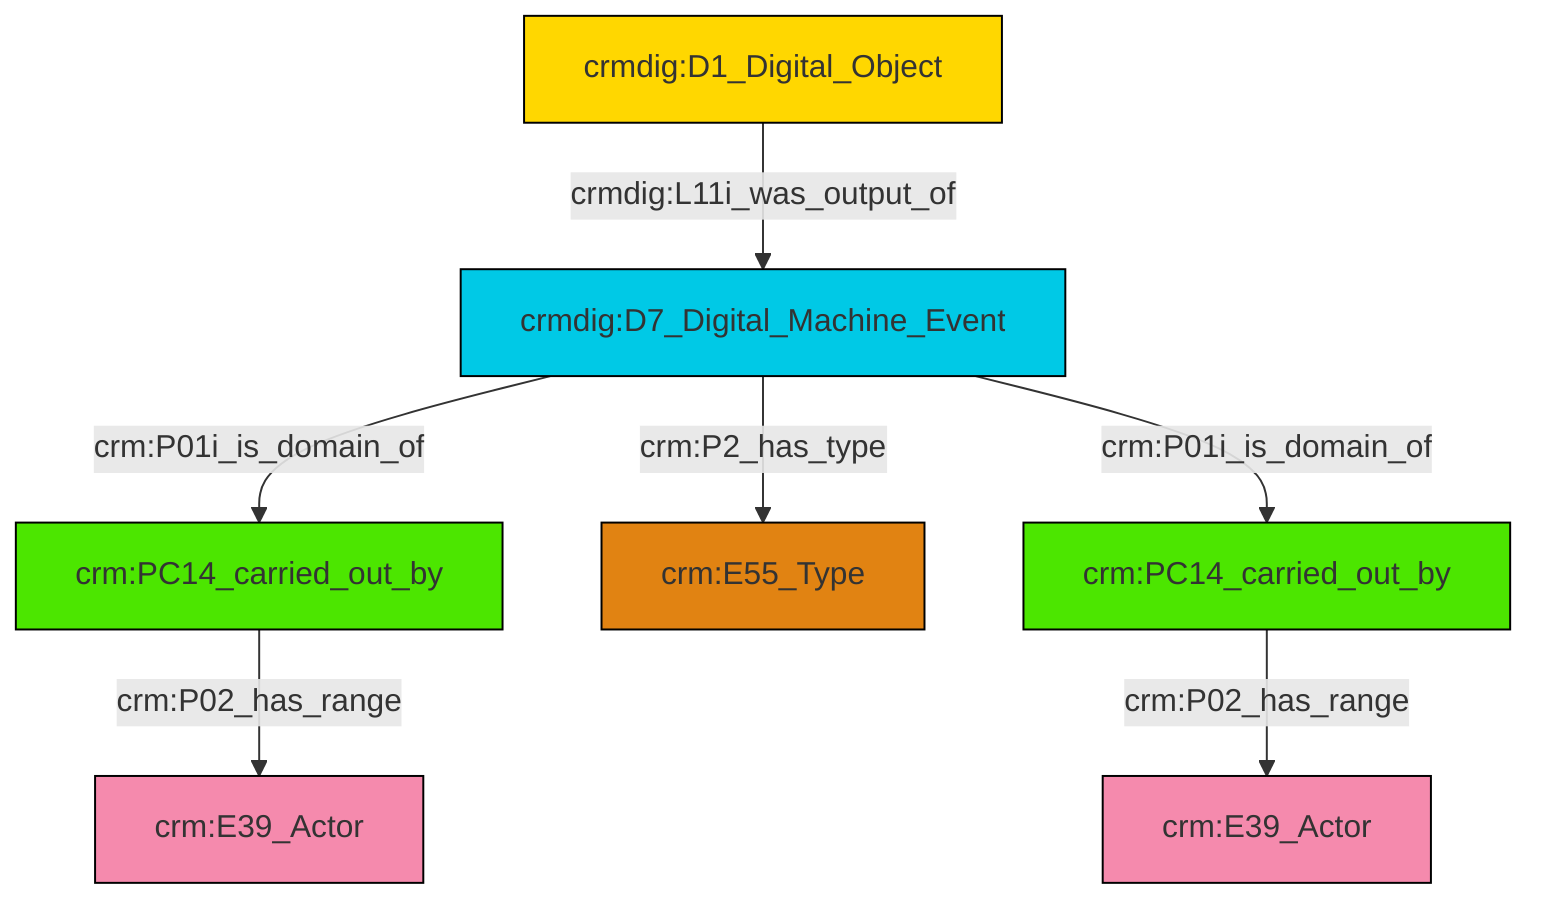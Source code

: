 graph TD
classDef Literal fill:#f2f2f2,stroke:#000000;
classDef CRM_Entity fill:#FFFFFF,stroke:#000000;
classDef Temporal_Entity fill:#00C9E6, stroke:#000000;
classDef Type fill:#E18312, stroke:#000000;
classDef Time-Span fill:#2C9C91, stroke:#000000;
classDef Appellation fill:#FFEB7F, stroke:#000000;
classDef Place fill:#008836, stroke:#000000;
classDef Persistent_Item fill:#B266B2, stroke:#000000;
classDef Conceptual_Object fill:#FFD700, stroke:#000000;
classDef Physical_Thing fill:#D2B48C, stroke:#000000;
classDef Actor fill:#f58aad, stroke:#000000;
classDef PC_Classes fill:#4ce600, stroke:#000000;
classDef Multi fill:#cccccc,stroke:#000000;

0["crmdig:D7_Digital_Machine_Event"]:::Temporal_Entity -->|crm:P01i_is_domain_of| 1["crm:PC14_carried_out_by"]:::PC_Classes
1["crm:PC14_carried_out_by"]:::PC_Classes -->|crm:P02_has_range| 2["crm:E39_Actor"]:::Actor
6["crmdig:D1_Digital_Object"]:::Conceptual_Object -->|crmdig:L11i_was_output_of| 0["crmdig:D7_Digital_Machine_Event"]:::Temporal_Entity
0["crmdig:D7_Digital_Machine_Event"]:::Temporal_Entity -->|crm:P2_has_type| 3["crm:E55_Type"]:::Type
8["crm:PC14_carried_out_by"]:::PC_Classes -->|crm:P02_has_range| 13["crm:E39_Actor"]:::Actor
0["crmdig:D7_Digital_Machine_Event"]:::Temporal_Entity -->|crm:P01i_is_domain_of| 8["crm:PC14_carried_out_by"]:::PC_Classes